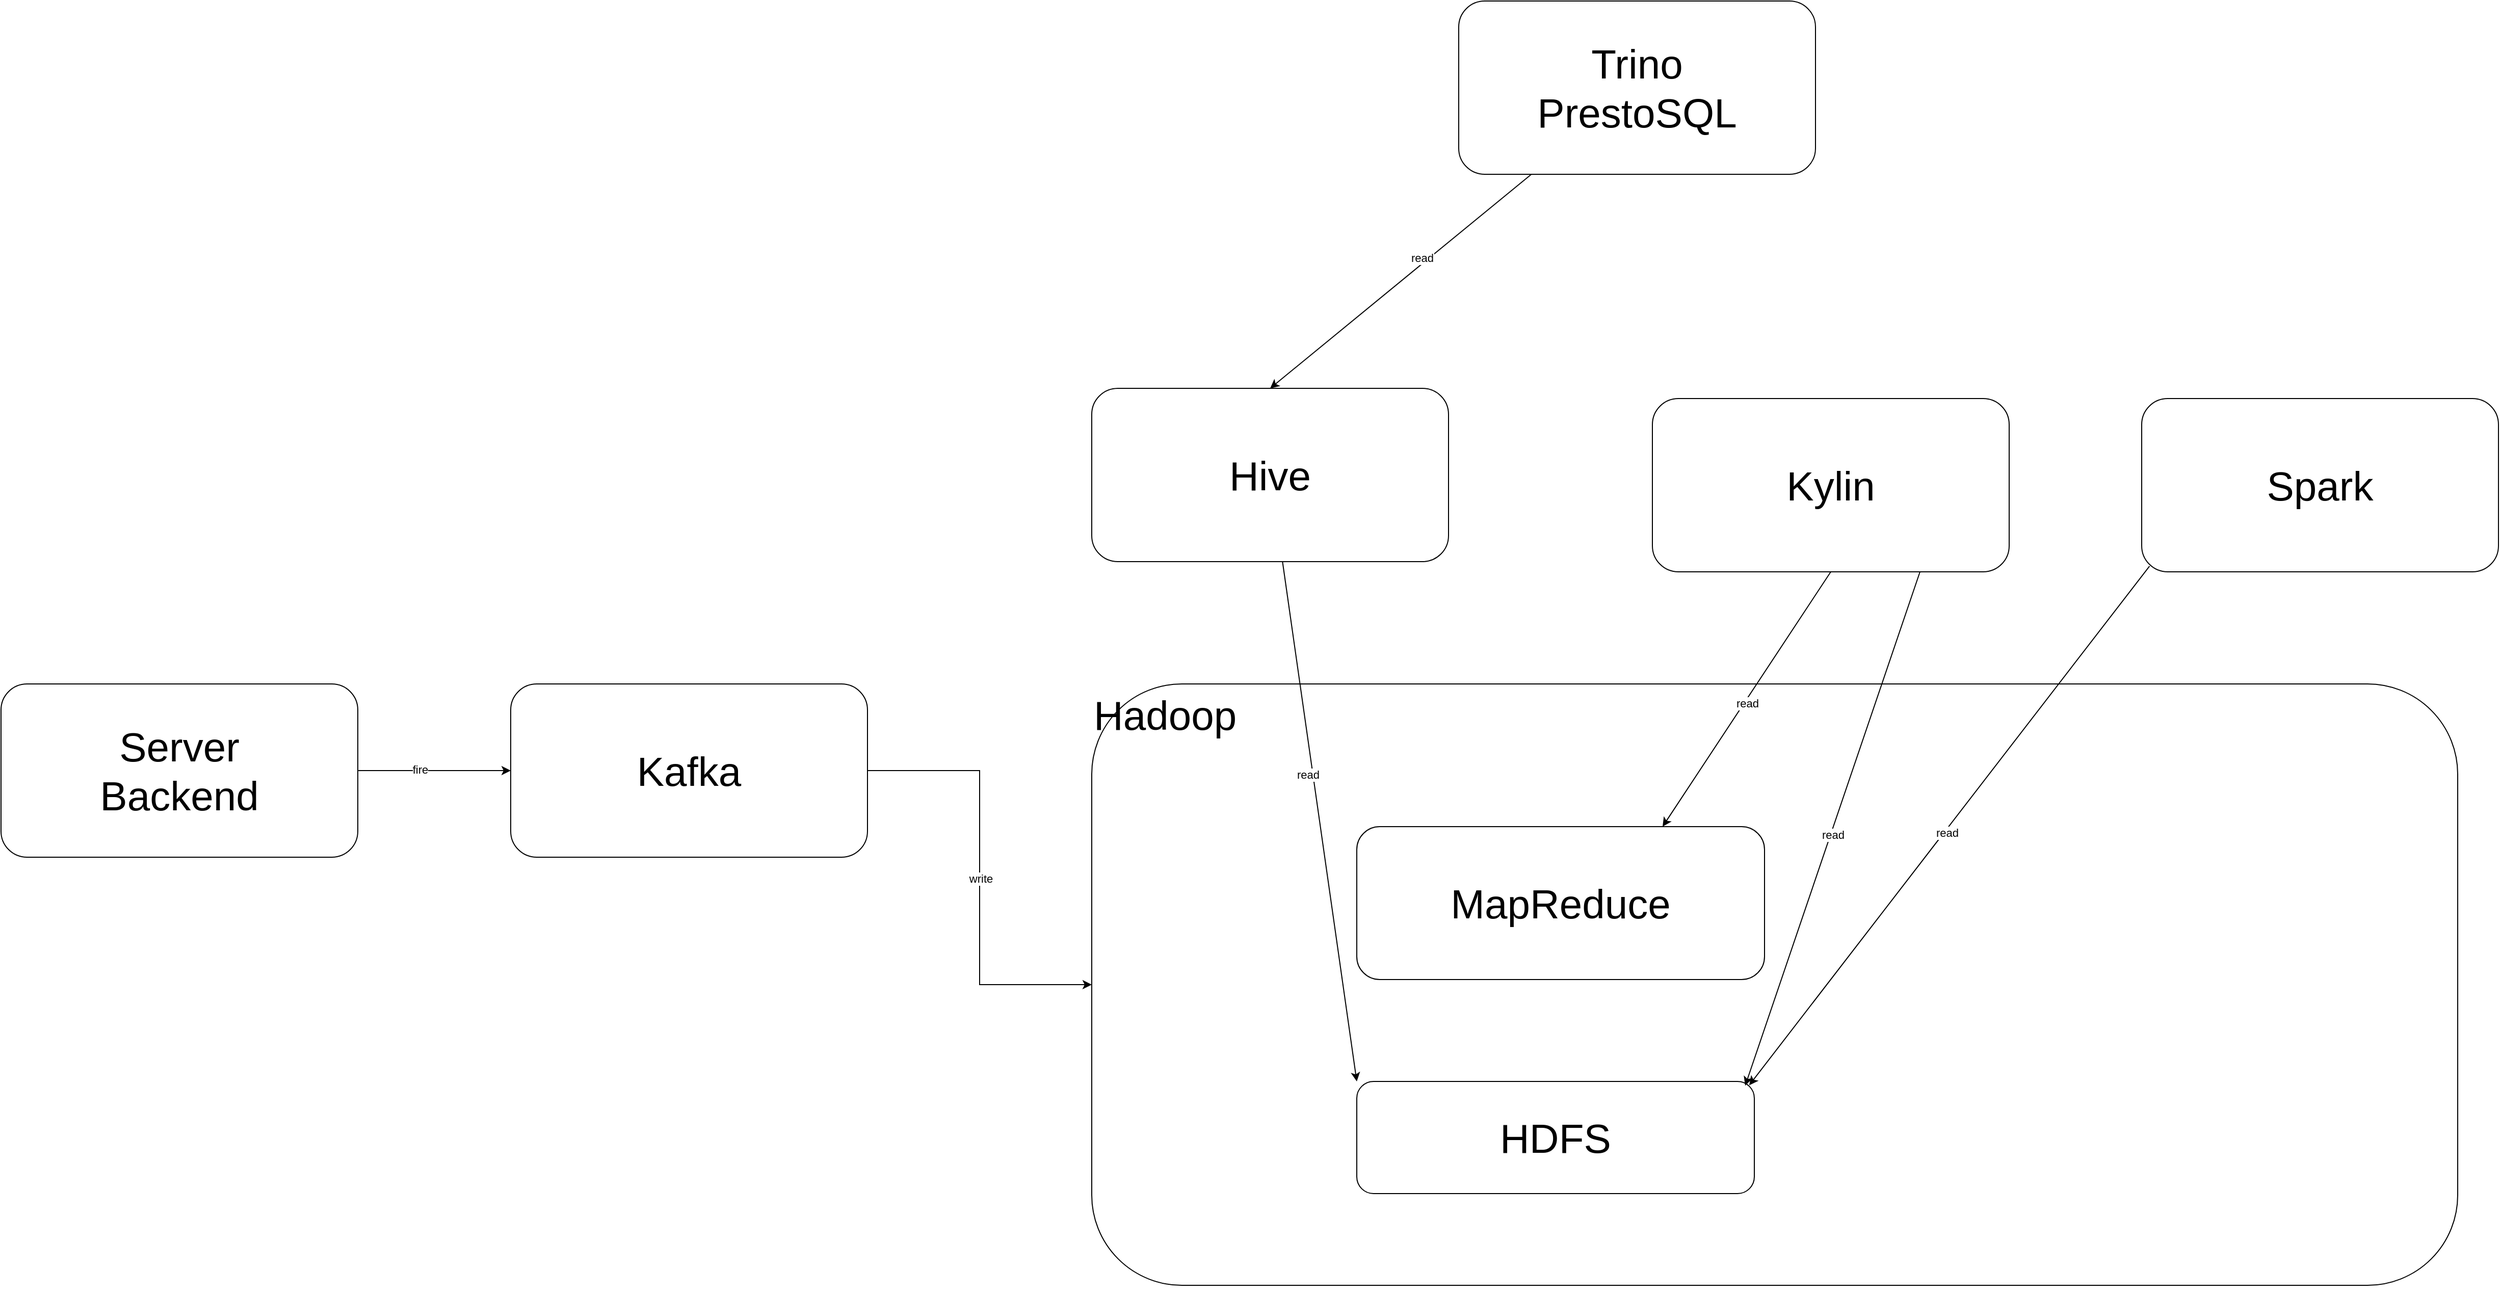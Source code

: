 <mxfile version="21.6.8" type="device">
  <diagram name="Page-1" id="BT38dXrWcvupvGQxmOYR">
    <mxGraphModel dx="4140" dy="2560" grid="1" gridSize="10" guides="1" tooltips="1" connect="1" arrows="1" fold="1" page="1" pageScale="1" pageWidth="3404" pageHeight="2127" math="0" shadow="0">
      <root>
        <mxCell id="0" />
        <mxCell id="1" parent="0" />
        <mxCell id="gW7O54S-1V2lQHz5J_wG-5" style="edgeStyle=orthogonalEdgeStyle;rounded=0;orthogonalLoop=1;jettySize=auto;html=1;" edge="1" parent="1" source="gW7O54S-1V2lQHz5J_wG-1" target="gW7O54S-1V2lQHz5J_wG-2">
          <mxGeometry relative="1" as="geometry" />
        </mxCell>
        <mxCell id="gW7O54S-1V2lQHz5J_wG-9" value="fire" style="edgeLabel;html=1;align=center;verticalAlign=middle;resizable=0;points=[];" vertex="1" connectable="0" parent="gW7O54S-1V2lQHz5J_wG-5">
          <mxGeometry x="-0.196" y="1" relative="1" as="geometry">
            <mxPoint as="offset" />
          </mxGeometry>
        </mxCell>
        <mxCell id="gW7O54S-1V2lQHz5J_wG-1" value="Server&lt;br style=&quot;font-size: 40px;&quot;&gt;Backend" style="rounded=1;whiteSpace=wrap;html=1;fontSize=40;" vertex="1" parent="1">
          <mxGeometry x="830" y="730" width="350" height="170" as="geometry" />
        </mxCell>
        <mxCell id="gW7O54S-1V2lQHz5J_wG-6" style="edgeStyle=orthogonalEdgeStyle;rounded=0;orthogonalLoop=1;jettySize=auto;html=1;" edge="1" parent="1" source="gW7O54S-1V2lQHz5J_wG-2" target="gW7O54S-1V2lQHz5J_wG-3">
          <mxGeometry relative="1" as="geometry" />
        </mxCell>
        <mxCell id="gW7O54S-1V2lQHz5J_wG-10" value="write" style="edgeLabel;html=1;align=center;verticalAlign=middle;resizable=0;points=[];" vertex="1" connectable="0" parent="gW7O54S-1V2lQHz5J_wG-6">
          <mxGeometry x="0.004" y="1" relative="1" as="geometry">
            <mxPoint as="offset" />
          </mxGeometry>
        </mxCell>
        <mxCell id="gW7O54S-1V2lQHz5J_wG-2" value="Kafka" style="rounded=1;whiteSpace=wrap;html=1;fontSize=40;" vertex="1" parent="1">
          <mxGeometry x="1330" y="730" width="350" height="170" as="geometry" />
        </mxCell>
        <mxCell id="gW7O54S-1V2lQHz5J_wG-7" style="rounded=0;orthogonalLoop=1;jettySize=auto;html=1;" edge="1" parent="1" source="gW7O54S-1V2lQHz5J_wG-3" target="gW7O54S-1V2lQHz5J_wG-4">
          <mxGeometry relative="1" as="geometry" />
        </mxCell>
        <mxCell id="gW7O54S-1V2lQHz5J_wG-11" value="write" style="edgeLabel;html=1;align=center;verticalAlign=middle;resizable=0;points=[];" vertex="1" connectable="0" parent="gW7O54S-1V2lQHz5J_wG-7">
          <mxGeometry x="-0.038" y="-2" relative="1" as="geometry">
            <mxPoint y="1" as="offset" />
          </mxGeometry>
        </mxCell>
        <mxCell id="gW7O54S-1V2lQHz5J_wG-3" value="Hadoop" style="rounded=1;whiteSpace=wrap;html=1;fontSize=40;verticalAlign=top;align=left;" vertex="1" parent="1">
          <mxGeometry x="1900" y="730" width="1340" height="590" as="geometry" />
        </mxCell>
        <mxCell id="gW7O54S-1V2lQHz5J_wG-4" value="HDFS" style="rounded=1;whiteSpace=wrap;html=1;fontSize=40;" vertex="1" parent="1">
          <mxGeometry x="2160" y="1120" width="390" height="110" as="geometry" />
        </mxCell>
        <mxCell id="gW7O54S-1V2lQHz5J_wG-8" value="Spark" style="rounded=1;whiteSpace=wrap;html=1;fontSize=40;" vertex="1" parent="1">
          <mxGeometry x="2930" y="450" width="350" height="170" as="geometry" />
        </mxCell>
        <mxCell id="gW7O54S-1V2lQHz5J_wG-13" value="" style="endArrow=classic;html=1;rounded=0;exitX=0.022;exitY=0.967;exitDx=0;exitDy=0;exitPerimeter=0;entryX=0.987;entryY=0.034;entryDx=0;entryDy=0;entryPerimeter=0;" edge="1" parent="1" source="gW7O54S-1V2lQHz5J_wG-8" target="gW7O54S-1V2lQHz5J_wG-4">
          <mxGeometry width="50" height="50" relative="1" as="geometry">
            <mxPoint x="2590" y="890" as="sourcePoint" />
            <mxPoint x="2640" y="840" as="targetPoint" />
          </mxGeometry>
        </mxCell>
        <mxCell id="gW7O54S-1V2lQHz5J_wG-14" value="read" style="edgeLabel;html=1;align=center;verticalAlign=middle;resizable=0;points=[];" vertex="1" connectable="0" parent="gW7O54S-1V2lQHz5J_wG-13">
          <mxGeometry x="0.021" y="2" relative="1" as="geometry">
            <mxPoint as="offset" />
          </mxGeometry>
        </mxCell>
        <mxCell id="gW7O54S-1V2lQHz5J_wG-16" value="Kylin" style="rounded=1;whiteSpace=wrap;html=1;fontSize=40;" vertex="1" parent="1">
          <mxGeometry x="2450" y="450" width="350" height="170" as="geometry" />
        </mxCell>
        <mxCell id="gW7O54S-1V2lQHz5J_wG-17" value="Hive" style="rounded=1;whiteSpace=wrap;html=1;fontSize=40;" vertex="1" parent="1">
          <mxGeometry x="1900" y="440" width="350" height="170" as="geometry" />
        </mxCell>
        <mxCell id="gW7O54S-1V2lQHz5J_wG-21" value="MapReduce" style="rounded=1;whiteSpace=wrap;html=1;fontSize=40;" vertex="1" parent="1">
          <mxGeometry x="2160" y="870" width="400" height="150" as="geometry" />
        </mxCell>
        <mxCell id="gW7O54S-1V2lQHz5J_wG-22" value="Trino&lt;br&gt;PrestoSQL" style="rounded=1;whiteSpace=wrap;html=1;fontSize=40;" vertex="1" parent="1">
          <mxGeometry x="2260" y="60" width="350" height="170" as="geometry" />
        </mxCell>
        <mxCell id="gW7O54S-1V2lQHz5J_wG-24" value="" style="endArrow=classic;html=1;rounded=0;entryX=0;entryY=0;entryDx=0;entryDy=0;" edge="1" parent="1" source="gW7O54S-1V2lQHz5J_wG-17" target="gW7O54S-1V2lQHz5J_wG-4">
          <mxGeometry width="50" height="50" relative="1" as="geometry">
            <mxPoint x="1770" y="720" as="sourcePoint" />
            <mxPoint x="1820" y="670" as="targetPoint" />
          </mxGeometry>
        </mxCell>
        <mxCell id="gW7O54S-1V2lQHz5J_wG-25" value="read" style="edgeLabel;html=1;align=center;verticalAlign=middle;resizable=0;points=[];" vertex="1" connectable="0" parent="gW7O54S-1V2lQHz5J_wG-24">
          <mxGeometry x="-0.185" y="-5" relative="1" as="geometry">
            <mxPoint as="offset" />
          </mxGeometry>
        </mxCell>
        <mxCell id="gW7O54S-1V2lQHz5J_wG-26" value="" style="endArrow=classic;html=1;rounded=0;exitX=0.5;exitY=1;exitDx=0;exitDy=0;entryX=0.75;entryY=0;entryDx=0;entryDy=0;" edge="1" parent="1" source="gW7O54S-1V2lQHz5J_wG-16" target="gW7O54S-1V2lQHz5J_wG-21">
          <mxGeometry width="50" height="50" relative="1" as="geometry">
            <mxPoint x="2948" y="624" as="sourcePoint" />
            <mxPoint x="2555" y="1134" as="targetPoint" />
          </mxGeometry>
        </mxCell>
        <mxCell id="gW7O54S-1V2lQHz5J_wG-27" value="read" style="edgeLabel;html=1;align=center;verticalAlign=middle;resizable=0;points=[];" vertex="1" connectable="0" parent="gW7O54S-1V2lQHz5J_wG-26">
          <mxGeometry x="0.021" y="2" relative="1" as="geometry">
            <mxPoint as="offset" />
          </mxGeometry>
        </mxCell>
        <mxCell id="gW7O54S-1V2lQHz5J_wG-28" value="" style="endArrow=classic;html=1;rounded=0;exitX=0.75;exitY=1;exitDx=0;exitDy=0;entryX=0.977;entryY=0.038;entryDx=0;entryDy=0;entryPerimeter=0;" edge="1" parent="1" source="gW7O54S-1V2lQHz5J_wG-16" target="gW7O54S-1V2lQHz5J_wG-4">
          <mxGeometry width="50" height="50" relative="1" as="geometry">
            <mxPoint x="2948" y="624" as="sourcePoint" />
            <mxPoint x="2555" y="1134" as="targetPoint" />
          </mxGeometry>
        </mxCell>
        <mxCell id="gW7O54S-1V2lQHz5J_wG-29" value="read" style="edgeLabel;html=1;align=center;verticalAlign=middle;resizable=0;points=[];" vertex="1" connectable="0" parent="gW7O54S-1V2lQHz5J_wG-28">
          <mxGeometry x="0.021" y="2" relative="1" as="geometry">
            <mxPoint as="offset" />
          </mxGeometry>
        </mxCell>
        <mxCell id="gW7O54S-1V2lQHz5J_wG-30" value="" style="endArrow=classic;html=1;rounded=0;entryX=0.5;entryY=0;entryDx=0;entryDy=0;" edge="1" parent="1" source="gW7O54S-1V2lQHz5J_wG-22" target="gW7O54S-1V2lQHz5J_wG-17">
          <mxGeometry width="50" height="50" relative="1" as="geometry">
            <mxPoint x="2097" y="620" as="sourcePoint" />
            <mxPoint x="2170" y="1130" as="targetPoint" />
          </mxGeometry>
        </mxCell>
        <mxCell id="gW7O54S-1V2lQHz5J_wG-31" value="read" style="edgeLabel;html=1;align=center;verticalAlign=middle;resizable=0;points=[];" vertex="1" connectable="0" parent="gW7O54S-1V2lQHz5J_wG-30">
          <mxGeometry x="-0.185" y="-5" relative="1" as="geometry">
            <mxPoint as="offset" />
          </mxGeometry>
        </mxCell>
      </root>
    </mxGraphModel>
  </diagram>
</mxfile>
